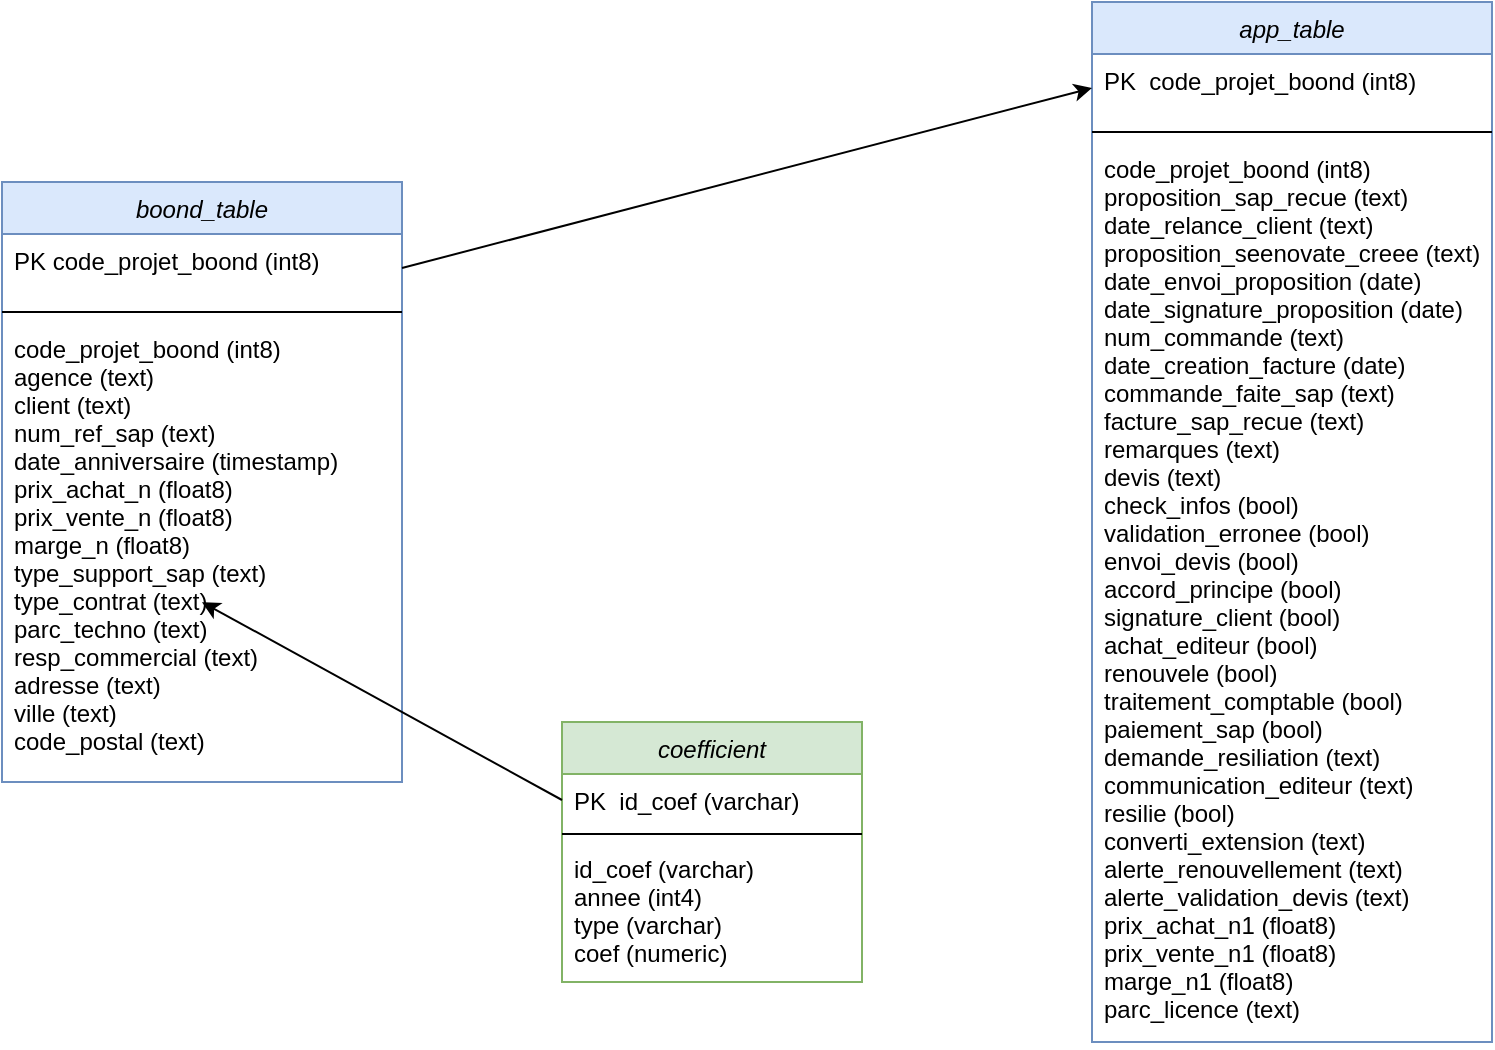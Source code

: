 <mxfile version="20.8.16" type="device"><diagram name="Page-1" id="_ggi_BMcOQg-25ElQeDU"><mxGraphModel dx="1036" dy="1775" grid="1" gridSize="10" guides="1" tooltips="1" connect="1" arrows="1" fold="1" page="1" pageScale="1" pageWidth="827" pageHeight="1169" math="0" shadow="0"><root><mxCell id="0"/><mxCell id="1" parent="0"/><mxCell id="EMohyV5KuB513EBjfwUY-1" value="app_table" style="swimlane;fontStyle=2;align=center;verticalAlign=top;childLayout=stackLayout;horizontal=1;startSize=26;horizontalStack=0;resizeParent=1;resizeLast=0;collapsible=1;marginBottom=0;rounded=0;shadow=0;strokeWidth=1;fillColor=#dae8fc;strokeColor=#6c8ebf;" vertex="1" parent="1"><mxGeometry x="585" y="-1120" width="200" height="520" as="geometry"><mxRectangle x="230" y="140" width="160" height="26" as="alternateBounds"/></mxGeometry></mxCell><mxCell id="EMohyV5KuB513EBjfwUY-2" value="PK  code_projet_boond (int8)&#10;" style="text;align=left;verticalAlign=top;spacingLeft=4;spacingRight=4;overflow=hidden;rotatable=0;points=[[0,0.5],[1,0.5]];portConstraint=eastwest;" vertex="1" parent="EMohyV5KuB513EBjfwUY-1"><mxGeometry y="26" width="200" height="34" as="geometry"/></mxCell><mxCell id="EMohyV5KuB513EBjfwUY-3" value="" style="line;html=1;strokeWidth=1;align=left;verticalAlign=middle;spacingTop=-1;spacingLeft=3;spacingRight=3;rotatable=0;labelPosition=right;points=[];portConstraint=eastwest;" vertex="1" parent="EMohyV5KuB513EBjfwUY-1"><mxGeometry y="60" width="200" height="10" as="geometry"/></mxCell><mxCell id="EMohyV5KuB513EBjfwUY-4" value="code_projet_boond (int8)&#10;proposition_sap_recue (text)&#10;date_relance_client (text)&#10;proposition_seenovate_creee (text)&#10;date_envoi_proposition (date)&#10;date_signature_proposition (date)&#10;num_commande (text)&#10;date_creation_facture (date)&#10;commande_faite_sap (text)&#10;facture_sap_recue (text)&#10;remarques (text)&#10;devis (text)&#10;check_infos (bool)&#10;validation_erronee (bool)&#10;envoi_devis (bool)&#10;accord_principe (bool)&#10;signature_client (bool)&#10;achat_editeur (bool)&#10;renouvele (bool)&#10;traitement_comptable (bool)&#10;paiement_sap (bool)&#10;demande_resiliation (text)&#10;communication_editeur (text)&#10;resilie (bool)&#10;converti_extension (text)&#10;alerte_renouvellement (text)&#10;alerte_validation_devis (text)&#10;prix_achat_n1 (float8)&#10;prix_vente_n1 (float8)&#10;marge_n1 (float8)&#10;parc_licence (text)&#10;&#10;&#10;&#10;&#10;&#10;" style="text;align=left;verticalAlign=top;spacingLeft=4;spacingRight=4;overflow=hidden;rotatable=0;points=[[0,0.5],[1,0.5]];portConstraint=eastwest;" vertex="1" parent="EMohyV5KuB513EBjfwUY-1"><mxGeometry y="70" width="200" height="450" as="geometry"/></mxCell><mxCell id="EMohyV5KuB513EBjfwUY-5" value="boond_table" style="swimlane;fontStyle=2;align=center;verticalAlign=top;childLayout=stackLayout;horizontal=1;startSize=26;horizontalStack=0;resizeParent=1;resizeLast=0;collapsible=1;marginBottom=0;rounded=0;shadow=0;strokeWidth=1;fillColor=#dae8fc;strokeColor=#6c8ebf;" vertex="1" parent="1"><mxGeometry x="40" y="-1030" width="200" height="300" as="geometry"><mxRectangle x="230" y="140" width="160" height="26" as="alternateBounds"/></mxGeometry></mxCell><mxCell id="EMohyV5KuB513EBjfwUY-6" value="PK code_projet_boond (int8)&#10; &#10;" style="text;align=left;verticalAlign=top;spacingLeft=4;spacingRight=4;overflow=hidden;rotatable=0;points=[[0,0.5],[1,0.5]];portConstraint=eastwest;" vertex="1" parent="EMohyV5KuB513EBjfwUY-5"><mxGeometry y="26" width="200" height="34" as="geometry"/></mxCell><mxCell id="EMohyV5KuB513EBjfwUY-7" value="" style="line;html=1;strokeWidth=1;align=left;verticalAlign=middle;spacingTop=-1;spacingLeft=3;spacingRight=3;rotatable=0;labelPosition=right;points=[];portConstraint=eastwest;" vertex="1" parent="EMohyV5KuB513EBjfwUY-5"><mxGeometry y="60" width="200" height="10" as="geometry"/></mxCell><mxCell id="EMohyV5KuB513EBjfwUY-8" value="code_projet_boond (int8)&#10;agence (text)&#10;client (text)&#10;num_ref_sap (text)&#10;date_anniversaire (timestamp)&#10;prix_achat_n (float8)&#10;prix_vente_n (float8)&#10;marge_n (float8)&#10;type_support_sap (text)&#10;type_contrat (text)&#10;parc_techno (text)&#10;resp_commercial (text)&#10;adresse (text)&#10;ville (text)&#10;code_postal (text)&#10;" style="text;align=left;verticalAlign=top;spacingLeft=4;spacingRight=4;overflow=hidden;rotatable=0;points=[[0,0.5],[1,0.5]];portConstraint=eastwest;" vertex="1" parent="EMohyV5KuB513EBjfwUY-5"><mxGeometry y="70" width="200" height="230" as="geometry"/></mxCell><mxCell id="EMohyV5KuB513EBjfwUY-9" value="coefficient" style="swimlane;fontStyle=2;align=center;verticalAlign=top;childLayout=stackLayout;horizontal=1;startSize=26;horizontalStack=0;resizeParent=1;resizeLast=0;collapsible=1;marginBottom=0;rounded=0;shadow=0;strokeWidth=1;fillColor=#d5e8d4;strokeColor=#82b366;" vertex="1" parent="1"><mxGeometry x="320" y="-760" width="150" height="130" as="geometry"><mxRectangle x="230" y="140" width="160" height="26" as="alternateBounds"/></mxGeometry></mxCell><mxCell id="EMohyV5KuB513EBjfwUY-10" value="PK  id_coef (varchar)" style="text;align=left;verticalAlign=top;spacingLeft=4;spacingRight=4;overflow=hidden;rotatable=0;points=[[0,0.5],[1,0.5]];portConstraint=eastwest;" vertex="1" parent="EMohyV5KuB513EBjfwUY-9"><mxGeometry y="26" width="150" height="26" as="geometry"/></mxCell><mxCell id="EMohyV5KuB513EBjfwUY-11" value="" style="line;html=1;strokeWidth=1;align=left;verticalAlign=middle;spacingTop=-1;spacingLeft=3;spacingRight=3;rotatable=0;labelPosition=right;points=[];portConstraint=eastwest;" vertex="1" parent="EMohyV5KuB513EBjfwUY-9"><mxGeometry y="52" width="150" height="8" as="geometry"/></mxCell><mxCell id="EMohyV5KuB513EBjfwUY-12" value="id_coef (varchar)&#10;annee (int4)&#10;type (varchar)&#10;coef (numeric)" style="text;align=left;verticalAlign=top;spacingLeft=4;spacingRight=4;overflow=hidden;rotatable=0;points=[[0,0.5],[1,0.5]];portConstraint=eastwest;" vertex="1" parent="EMohyV5KuB513EBjfwUY-9"><mxGeometry y="60" width="150" height="70" as="geometry"/></mxCell><mxCell id="EMohyV5KuB513EBjfwUY-13" value="" style="endArrow=classic;html=1;rounded=0;entryX=0;entryY=0.5;entryDx=0;entryDy=0;exitX=1;exitY=0.5;exitDx=0;exitDy=0;" edge="1" parent="1" source="EMohyV5KuB513EBjfwUY-6" target="EMohyV5KuB513EBjfwUY-2"><mxGeometry width="50" height="50" relative="1" as="geometry"><mxPoint x="410" y="-1050" as="sourcePoint"/><mxPoint x="237" y="-774.67" as="targetPoint"/></mxGeometry></mxCell><mxCell id="EMohyV5KuB513EBjfwUY-14" value="" style="endArrow=classic;html=1;rounded=0;exitX=0;exitY=0.5;exitDx=0;exitDy=0;entryX=0.5;entryY=0.609;entryDx=0;entryDy=0;entryPerimeter=0;" edge="1" parent="1" source="EMohyV5KuB513EBjfwUY-10" target="EMohyV5KuB513EBjfwUY-8"><mxGeometry width="50" height="50" relative="1" as="geometry"><mxPoint x="240" y="-690" as="sourcePoint"/><mxPoint x="155" y="-688.71" as="targetPoint"/></mxGeometry></mxCell></root></mxGraphModel></diagram></mxfile>